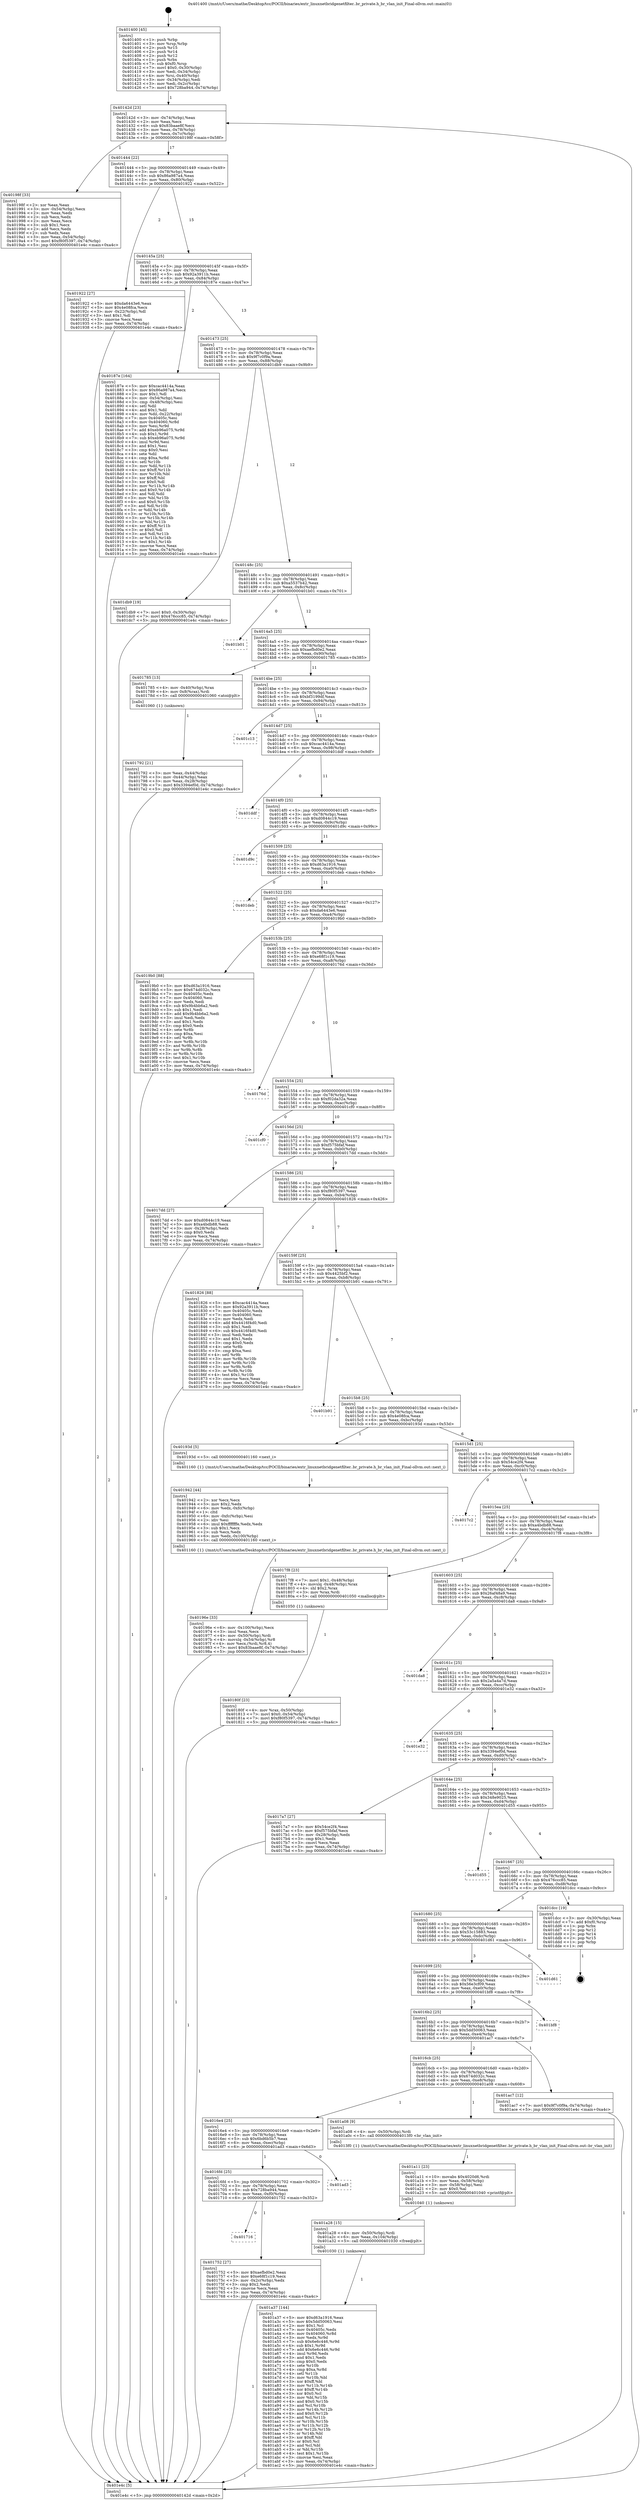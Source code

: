 digraph "0x401400" {
  label = "0x401400 (/mnt/c/Users/mathe/Desktop/tcc/POCII/binaries/extr_linuxnetbridgenetfilter..br_private.h_br_vlan_init_Final-ollvm.out::main(0))"
  labelloc = "t"
  node[shape=record]

  Entry [label="",width=0.3,height=0.3,shape=circle,fillcolor=black,style=filled]
  "0x40142d" [label="{
     0x40142d [23]\l
     | [instrs]\l
     &nbsp;&nbsp;0x40142d \<+3\>: mov -0x74(%rbp),%eax\l
     &nbsp;&nbsp;0x401430 \<+2\>: mov %eax,%ecx\l
     &nbsp;&nbsp;0x401432 \<+6\>: sub $0x83baae8f,%ecx\l
     &nbsp;&nbsp;0x401438 \<+3\>: mov %eax,-0x78(%rbp)\l
     &nbsp;&nbsp;0x40143b \<+3\>: mov %ecx,-0x7c(%rbp)\l
     &nbsp;&nbsp;0x40143e \<+6\>: je 000000000040198f \<main+0x58f\>\l
  }"]
  "0x40198f" [label="{
     0x40198f [33]\l
     | [instrs]\l
     &nbsp;&nbsp;0x40198f \<+2\>: xor %eax,%eax\l
     &nbsp;&nbsp;0x401991 \<+3\>: mov -0x54(%rbp),%ecx\l
     &nbsp;&nbsp;0x401994 \<+2\>: mov %eax,%edx\l
     &nbsp;&nbsp;0x401996 \<+2\>: sub %ecx,%edx\l
     &nbsp;&nbsp;0x401998 \<+2\>: mov %eax,%ecx\l
     &nbsp;&nbsp;0x40199a \<+3\>: sub $0x1,%ecx\l
     &nbsp;&nbsp;0x40199d \<+2\>: add %ecx,%edx\l
     &nbsp;&nbsp;0x40199f \<+2\>: sub %edx,%eax\l
     &nbsp;&nbsp;0x4019a1 \<+3\>: mov %eax,-0x54(%rbp)\l
     &nbsp;&nbsp;0x4019a4 \<+7\>: movl $0xf80f5397,-0x74(%rbp)\l
     &nbsp;&nbsp;0x4019ab \<+5\>: jmp 0000000000401e4c \<main+0xa4c\>\l
  }"]
  "0x401444" [label="{
     0x401444 [22]\l
     | [instrs]\l
     &nbsp;&nbsp;0x401444 \<+5\>: jmp 0000000000401449 \<main+0x49\>\l
     &nbsp;&nbsp;0x401449 \<+3\>: mov -0x78(%rbp),%eax\l
     &nbsp;&nbsp;0x40144c \<+5\>: sub $0x86a987a4,%eax\l
     &nbsp;&nbsp;0x401451 \<+3\>: mov %eax,-0x80(%rbp)\l
     &nbsp;&nbsp;0x401454 \<+6\>: je 0000000000401922 \<main+0x522\>\l
  }"]
  Exit [label="",width=0.3,height=0.3,shape=circle,fillcolor=black,style=filled,peripheries=2]
  "0x401922" [label="{
     0x401922 [27]\l
     | [instrs]\l
     &nbsp;&nbsp;0x401922 \<+5\>: mov $0xda6443e6,%eax\l
     &nbsp;&nbsp;0x401927 \<+5\>: mov $0x4e08fca,%ecx\l
     &nbsp;&nbsp;0x40192c \<+3\>: mov -0x22(%rbp),%dl\l
     &nbsp;&nbsp;0x40192f \<+3\>: test $0x1,%dl\l
     &nbsp;&nbsp;0x401932 \<+3\>: cmovne %ecx,%eax\l
     &nbsp;&nbsp;0x401935 \<+3\>: mov %eax,-0x74(%rbp)\l
     &nbsp;&nbsp;0x401938 \<+5\>: jmp 0000000000401e4c \<main+0xa4c\>\l
  }"]
  "0x40145a" [label="{
     0x40145a [25]\l
     | [instrs]\l
     &nbsp;&nbsp;0x40145a \<+5\>: jmp 000000000040145f \<main+0x5f\>\l
     &nbsp;&nbsp;0x40145f \<+3\>: mov -0x78(%rbp),%eax\l
     &nbsp;&nbsp;0x401462 \<+5\>: sub $0x92a3911b,%eax\l
     &nbsp;&nbsp;0x401467 \<+6\>: mov %eax,-0x84(%rbp)\l
     &nbsp;&nbsp;0x40146d \<+6\>: je 000000000040187e \<main+0x47e\>\l
  }"]
  "0x401a37" [label="{
     0x401a37 [144]\l
     | [instrs]\l
     &nbsp;&nbsp;0x401a37 \<+5\>: mov $0xd63a1916,%eax\l
     &nbsp;&nbsp;0x401a3c \<+5\>: mov $0x5dd50063,%esi\l
     &nbsp;&nbsp;0x401a41 \<+2\>: mov $0x1,%cl\l
     &nbsp;&nbsp;0x401a43 \<+7\>: mov 0x40405c,%edx\l
     &nbsp;&nbsp;0x401a4a \<+8\>: mov 0x404060,%r8d\l
     &nbsp;&nbsp;0x401a52 \<+3\>: mov %edx,%r9d\l
     &nbsp;&nbsp;0x401a55 \<+7\>: sub $0x6e6c446,%r9d\l
     &nbsp;&nbsp;0x401a5c \<+4\>: sub $0x1,%r9d\l
     &nbsp;&nbsp;0x401a60 \<+7\>: add $0x6e6c446,%r9d\l
     &nbsp;&nbsp;0x401a67 \<+4\>: imul %r9d,%edx\l
     &nbsp;&nbsp;0x401a6b \<+3\>: and $0x1,%edx\l
     &nbsp;&nbsp;0x401a6e \<+3\>: cmp $0x0,%edx\l
     &nbsp;&nbsp;0x401a71 \<+4\>: sete %r10b\l
     &nbsp;&nbsp;0x401a75 \<+4\>: cmp $0xa,%r8d\l
     &nbsp;&nbsp;0x401a79 \<+4\>: setl %r11b\l
     &nbsp;&nbsp;0x401a7d \<+3\>: mov %r10b,%bl\l
     &nbsp;&nbsp;0x401a80 \<+3\>: xor $0xff,%bl\l
     &nbsp;&nbsp;0x401a83 \<+3\>: mov %r11b,%r14b\l
     &nbsp;&nbsp;0x401a86 \<+4\>: xor $0xff,%r14b\l
     &nbsp;&nbsp;0x401a8a \<+3\>: xor $0x0,%cl\l
     &nbsp;&nbsp;0x401a8d \<+3\>: mov %bl,%r15b\l
     &nbsp;&nbsp;0x401a90 \<+4\>: and $0x0,%r15b\l
     &nbsp;&nbsp;0x401a94 \<+3\>: and %cl,%r10b\l
     &nbsp;&nbsp;0x401a97 \<+3\>: mov %r14b,%r12b\l
     &nbsp;&nbsp;0x401a9a \<+4\>: and $0x0,%r12b\l
     &nbsp;&nbsp;0x401a9e \<+3\>: and %cl,%r11b\l
     &nbsp;&nbsp;0x401aa1 \<+3\>: or %r10b,%r15b\l
     &nbsp;&nbsp;0x401aa4 \<+3\>: or %r11b,%r12b\l
     &nbsp;&nbsp;0x401aa7 \<+3\>: xor %r12b,%r15b\l
     &nbsp;&nbsp;0x401aaa \<+3\>: or %r14b,%bl\l
     &nbsp;&nbsp;0x401aad \<+3\>: xor $0xff,%bl\l
     &nbsp;&nbsp;0x401ab0 \<+3\>: or $0x0,%cl\l
     &nbsp;&nbsp;0x401ab3 \<+2\>: and %cl,%bl\l
     &nbsp;&nbsp;0x401ab5 \<+3\>: or %bl,%r15b\l
     &nbsp;&nbsp;0x401ab8 \<+4\>: test $0x1,%r15b\l
     &nbsp;&nbsp;0x401abc \<+3\>: cmovne %esi,%eax\l
     &nbsp;&nbsp;0x401abf \<+3\>: mov %eax,-0x74(%rbp)\l
     &nbsp;&nbsp;0x401ac2 \<+5\>: jmp 0000000000401e4c \<main+0xa4c\>\l
  }"]
  "0x40187e" [label="{
     0x40187e [164]\l
     | [instrs]\l
     &nbsp;&nbsp;0x40187e \<+5\>: mov $0xcac4414a,%eax\l
     &nbsp;&nbsp;0x401883 \<+5\>: mov $0x86a987a4,%ecx\l
     &nbsp;&nbsp;0x401888 \<+2\>: mov $0x1,%dl\l
     &nbsp;&nbsp;0x40188a \<+3\>: mov -0x54(%rbp),%esi\l
     &nbsp;&nbsp;0x40188d \<+3\>: cmp -0x48(%rbp),%esi\l
     &nbsp;&nbsp;0x401890 \<+4\>: setl %dil\l
     &nbsp;&nbsp;0x401894 \<+4\>: and $0x1,%dil\l
     &nbsp;&nbsp;0x401898 \<+4\>: mov %dil,-0x22(%rbp)\l
     &nbsp;&nbsp;0x40189c \<+7\>: mov 0x40405c,%esi\l
     &nbsp;&nbsp;0x4018a3 \<+8\>: mov 0x404060,%r8d\l
     &nbsp;&nbsp;0x4018ab \<+3\>: mov %esi,%r9d\l
     &nbsp;&nbsp;0x4018ae \<+7\>: add $0xeb96a075,%r9d\l
     &nbsp;&nbsp;0x4018b5 \<+4\>: sub $0x1,%r9d\l
     &nbsp;&nbsp;0x4018b9 \<+7\>: sub $0xeb96a075,%r9d\l
     &nbsp;&nbsp;0x4018c0 \<+4\>: imul %r9d,%esi\l
     &nbsp;&nbsp;0x4018c4 \<+3\>: and $0x1,%esi\l
     &nbsp;&nbsp;0x4018c7 \<+3\>: cmp $0x0,%esi\l
     &nbsp;&nbsp;0x4018ca \<+4\>: sete %dil\l
     &nbsp;&nbsp;0x4018ce \<+4\>: cmp $0xa,%r8d\l
     &nbsp;&nbsp;0x4018d2 \<+4\>: setl %r10b\l
     &nbsp;&nbsp;0x4018d6 \<+3\>: mov %dil,%r11b\l
     &nbsp;&nbsp;0x4018d9 \<+4\>: xor $0xff,%r11b\l
     &nbsp;&nbsp;0x4018dd \<+3\>: mov %r10b,%bl\l
     &nbsp;&nbsp;0x4018e0 \<+3\>: xor $0xff,%bl\l
     &nbsp;&nbsp;0x4018e3 \<+3\>: xor $0x0,%dl\l
     &nbsp;&nbsp;0x4018e6 \<+3\>: mov %r11b,%r14b\l
     &nbsp;&nbsp;0x4018e9 \<+4\>: and $0x0,%r14b\l
     &nbsp;&nbsp;0x4018ed \<+3\>: and %dl,%dil\l
     &nbsp;&nbsp;0x4018f0 \<+3\>: mov %bl,%r15b\l
     &nbsp;&nbsp;0x4018f3 \<+4\>: and $0x0,%r15b\l
     &nbsp;&nbsp;0x4018f7 \<+3\>: and %dl,%r10b\l
     &nbsp;&nbsp;0x4018fa \<+3\>: or %dil,%r14b\l
     &nbsp;&nbsp;0x4018fd \<+3\>: or %r10b,%r15b\l
     &nbsp;&nbsp;0x401900 \<+3\>: xor %r15b,%r14b\l
     &nbsp;&nbsp;0x401903 \<+3\>: or %bl,%r11b\l
     &nbsp;&nbsp;0x401906 \<+4\>: xor $0xff,%r11b\l
     &nbsp;&nbsp;0x40190a \<+3\>: or $0x0,%dl\l
     &nbsp;&nbsp;0x40190d \<+3\>: and %dl,%r11b\l
     &nbsp;&nbsp;0x401910 \<+3\>: or %r11b,%r14b\l
     &nbsp;&nbsp;0x401913 \<+4\>: test $0x1,%r14b\l
     &nbsp;&nbsp;0x401917 \<+3\>: cmovne %ecx,%eax\l
     &nbsp;&nbsp;0x40191a \<+3\>: mov %eax,-0x74(%rbp)\l
     &nbsp;&nbsp;0x40191d \<+5\>: jmp 0000000000401e4c \<main+0xa4c\>\l
  }"]
  "0x401473" [label="{
     0x401473 [25]\l
     | [instrs]\l
     &nbsp;&nbsp;0x401473 \<+5\>: jmp 0000000000401478 \<main+0x78\>\l
     &nbsp;&nbsp;0x401478 \<+3\>: mov -0x78(%rbp),%eax\l
     &nbsp;&nbsp;0x40147b \<+5\>: sub $0x9f7c0f9a,%eax\l
     &nbsp;&nbsp;0x401480 \<+6\>: mov %eax,-0x88(%rbp)\l
     &nbsp;&nbsp;0x401486 \<+6\>: je 0000000000401db9 \<main+0x9b9\>\l
  }"]
  "0x401a28" [label="{
     0x401a28 [15]\l
     | [instrs]\l
     &nbsp;&nbsp;0x401a28 \<+4\>: mov -0x50(%rbp),%rdi\l
     &nbsp;&nbsp;0x401a2c \<+6\>: mov %eax,-0x104(%rbp)\l
     &nbsp;&nbsp;0x401a32 \<+5\>: call 0000000000401030 \<free@plt\>\l
     | [calls]\l
     &nbsp;&nbsp;0x401030 \{1\} (unknown)\l
  }"]
  "0x401db9" [label="{
     0x401db9 [19]\l
     | [instrs]\l
     &nbsp;&nbsp;0x401db9 \<+7\>: movl $0x0,-0x30(%rbp)\l
     &nbsp;&nbsp;0x401dc0 \<+7\>: movl $0x476ccc85,-0x74(%rbp)\l
     &nbsp;&nbsp;0x401dc7 \<+5\>: jmp 0000000000401e4c \<main+0xa4c\>\l
  }"]
  "0x40148c" [label="{
     0x40148c [25]\l
     | [instrs]\l
     &nbsp;&nbsp;0x40148c \<+5\>: jmp 0000000000401491 \<main+0x91\>\l
     &nbsp;&nbsp;0x401491 \<+3\>: mov -0x78(%rbp),%eax\l
     &nbsp;&nbsp;0x401494 \<+5\>: sub $0xa5537b42,%eax\l
     &nbsp;&nbsp;0x401499 \<+6\>: mov %eax,-0x8c(%rbp)\l
     &nbsp;&nbsp;0x40149f \<+6\>: je 0000000000401b01 \<main+0x701\>\l
  }"]
  "0x401a11" [label="{
     0x401a11 [23]\l
     | [instrs]\l
     &nbsp;&nbsp;0x401a11 \<+10\>: movabs $0x4020d6,%rdi\l
     &nbsp;&nbsp;0x401a1b \<+3\>: mov %eax,-0x58(%rbp)\l
     &nbsp;&nbsp;0x401a1e \<+3\>: mov -0x58(%rbp),%esi\l
     &nbsp;&nbsp;0x401a21 \<+2\>: mov $0x0,%al\l
     &nbsp;&nbsp;0x401a23 \<+5\>: call 0000000000401040 \<printf@plt\>\l
     | [calls]\l
     &nbsp;&nbsp;0x401040 \{1\} (unknown)\l
  }"]
  "0x401b01" [label="{
     0x401b01\l
  }", style=dashed]
  "0x4014a5" [label="{
     0x4014a5 [25]\l
     | [instrs]\l
     &nbsp;&nbsp;0x4014a5 \<+5\>: jmp 00000000004014aa \<main+0xaa\>\l
     &nbsp;&nbsp;0x4014aa \<+3\>: mov -0x78(%rbp),%eax\l
     &nbsp;&nbsp;0x4014ad \<+5\>: sub $0xaefbd0e2,%eax\l
     &nbsp;&nbsp;0x4014b2 \<+6\>: mov %eax,-0x90(%rbp)\l
     &nbsp;&nbsp;0x4014b8 \<+6\>: je 0000000000401785 \<main+0x385\>\l
  }"]
  "0x40196e" [label="{
     0x40196e [33]\l
     | [instrs]\l
     &nbsp;&nbsp;0x40196e \<+6\>: mov -0x100(%rbp),%ecx\l
     &nbsp;&nbsp;0x401974 \<+3\>: imul %eax,%ecx\l
     &nbsp;&nbsp;0x401977 \<+4\>: mov -0x50(%rbp),%rdi\l
     &nbsp;&nbsp;0x40197b \<+4\>: movslq -0x54(%rbp),%r8\l
     &nbsp;&nbsp;0x40197f \<+4\>: mov %ecx,(%rdi,%r8,4)\l
     &nbsp;&nbsp;0x401983 \<+7\>: movl $0x83baae8f,-0x74(%rbp)\l
     &nbsp;&nbsp;0x40198a \<+5\>: jmp 0000000000401e4c \<main+0xa4c\>\l
  }"]
  "0x401785" [label="{
     0x401785 [13]\l
     | [instrs]\l
     &nbsp;&nbsp;0x401785 \<+4\>: mov -0x40(%rbp),%rax\l
     &nbsp;&nbsp;0x401789 \<+4\>: mov 0x8(%rax),%rdi\l
     &nbsp;&nbsp;0x40178d \<+5\>: call 0000000000401060 \<atoi@plt\>\l
     | [calls]\l
     &nbsp;&nbsp;0x401060 \{1\} (unknown)\l
  }"]
  "0x4014be" [label="{
     0x4014be [25]\l
     | [instrs]\l
     &nbsp;&nbsp;0x4014be \<+5\>: jmp 00000000004014c3 \<main+0xc3\>\l
     &nbsp;&nbsp;0x4014c3 \<+3\>: mov -0x78(%rbp),%eax\l
     &nbsp;&nbsp;0x4014c6 \<+5\>: sub $0xbf3199df,%eax\l
     &nbsp;&nbsp;0x4014cb \<+6\>: mov %eax,-0x94(%rbp)\l
     &nbsp;&nbsp;0x4014d1 \<+6\>: je 0000000000401c13 \<main+0x813\>\l
  }"]
  "0x401942" [label="{
     0x401942 [44]\l
     | [instrs]\l
     &nbsp;&nbsp;0x401942 \<+2\>: xor %ecx,%ecx\l
     &nbsp;&nbsp;0x401944 \<+5\>: mov $0x2,%edx\l
     &nbsp;&nbsp;0x401949 \<+6\>: mov %edx,-0xfc(%rbp)\l
     &nbsp;&nbsp;0x40194f \<+1\>: cltd\l
     &nbsp;&nbsp;0x401950 \<+6\>: mov -0xfc(%rbp),%esi\l
     &nbsp;&nbsp;0x401956 \<+2\>: idiv %esi\l
     &nbsp;&nbsp;0x401958 \<+6\>: imul $0xfffffffe,%edx,%edx\l
     &nbsp;&nbsp;0x40195e \<+3\>: sub $0x1,%ecx\l
     &nbsp;&nbsp;0x401961 \<+2\>: sub %ecx,%edx\l
     &nbsp;&nbsp;0x401963 \<+6\>: mov %edx,-0x100(%rbp)\l
     &nbsp;&nbsp;0x401969 \<+5\>: call 0000000000401160 \<next_i\>\l
     | [calls]\l
     &nbsp;&nbsp;0x401160 \{1\} (/mnt/c/Users/mathe/Desktop/tcc/POCII/binaries/extr_linuxnetbridgenetfilter..br_private.h_br_vlan_init_Final-ollvm.out::next_i)\l
  }"]
  "0x401c13" [label="{
     0x401c13\l
  }", style=dashed]
  "0x4014d7" [label="{
     0x4014d7 [25]\l
     | [instrs]\l
     &nbsp;&nbsp;0x4014d7 \<+5\>: jmp 00000000004014dc \<main+0xdc\>\l
     &nbsp;&nbsp;0x4014dc \<+3\>: mov -0x78(%rbp),%eax\l
     &nbsp;&nbsp;0x4014df \<+5\>: sub $0xcac4414a,%eax\l
     &nbsp;&nbsp;0x4014e4 \<+6\>: mov %eax,-0x98(%rbp)\l
     &nbsp;&nbsp;0x4014ea \<+6\>: je 0000000000401ddf \<main+0x9df\>\l
  }"]
  "0x40180f" [label="{
     0x40180f [23]\l
     | [instrs]\l
     &nbsp;&nbsp;0x40180f \<+4\>: mov %rax,-0x50(%rbp)\l
     &nbsp;&nbsp;0x401813 \<+7\>: movl $0x0,-0x54(%rbp)\l
     &nbsp;&nbsp;0x40181a \<+7\>: movl $0xf80f5397,-0x74(%rbp)\l
     &nbsp;&nbsp;0x401821 \<+5\>: jmp 0000000000401e4c \<main+0xa4c\>\l
  }"]
  "0x401ddf" [label="{
     0x401ddf\l
  }", style=dashed]
  "0x4014f0" [label="{
     0x4014f0 [25]\l
     | [instrs]\l
     &nbsp;&nbsp;0x4014f0 \<+5\>: jmp 00000000004014f5 \<main+0xf5\>\l
     &nbsp;&nbsp;0x4014f5 \<+3\>: mov -0x78(%rbp),%eax\l
     &nbsp;&nbsp;0x4014f8 \<+5\>: sub $0xd0844c19,%eax\l
     &nbsp;&nbsp;0x4014fd \<+6\>: mov %eax,-0x9c(%rbp)\l
     &nbsp;&nbsp;0x401503 \<+6\>: je 0000000000401d9c \<main+0x99c\>\l
  }"]
  "0x401792" [label="{
     0x401792 [21]\l
     | [instrs]\l
     &nbsp;&nbsp;0x401792 \<+3\>: mov %eax,-0x44(%rbp)\l
     &nbsp;&nbsp;0x401795 \<+3\>: mov -0x44(%rbp),%eax\l
     &nbsp;&nbsp;0x401798 \<+3\>: mov %eax,-0x28(%rbp)\l
     &nbsp;&nbsp;0x40179b \<+7\>: movl $0x3394ef0d,-0x74(%rbp)\l
     &nbsp;&nbsp;0x4017a2 \<+5\>: jmp 0000000000401e4c \<main+0xa4c\>\l
  }"]
  "0x401d9c" [label="{
     0x401d9c\l
  }", style=dashed]
  "0x401509" [label="{
     0x401509 [25]\l
     | [instrs]\l
     &nbsp;&nbsp;0x401509 \<+5\>: jmp 000000000040150e \<main+0x10e\>\l
     &nbsp;&nbsp;0x40150e \<+3\>: mov -0x78(%rbp),%eax\l
     &nbsp;&nbsp;0x401511 \<+5\>: sub $0xd63a1916,%eax\l
     &nbsp;&nbsp;0x401516 \<+6\>: mov %eax,-0xa0(%rbp)\l
     &nbsp;&nbsp;0x40151c \<+6\>: je 0000000000401deb \<main+0x9eb\>\l
  }"]
  "0x401400" [label="{
     0x401400 [45]\l
     | [instrs]\l
     &nbsp;&nbsp;0x401400 \<+1\>: push %rbp\l
     &nbsp;&nbsp;0x401401 \<+3\>: mov %rsp,%rbp\l
     &nbsp;&nbsp;0x401404 \<+2\>: push %r15\l
     &nbsp;&nbsp;0x401406 \<+2\>: push %r14\l
     &nbsp;&nbsp;0x401408 \<+2\>: push %r12\l
     &nbsp;&nbsp;0x40140a \<+1\>: push %rbx\l
     &nbsp;&nbsp;0x40140b \<+7\>: sub $0xf0,%rsp\l
     &nbsp;&nbsp;0x401412 \<+7\>: movl $0x0,-0x30(%rbp)\l
     &nbsp;&nbsp;0x401419 \<+3\>: mov %edi,-0x34(%rbp)\l
     &nbsp;&nbsp;0x40141c \<+4\>: mov %rsi,-0x40(%rbp)\l
     &nbsp;&nbsp;0x401420 \<+3\>: mov -0x34(%rbp),%edi\l
     &nbsp;&nbsp;0x401423 \<+3\>: mov %edi,-0x2c(%rbp)\l
     &nbsp;&nbsp;0x401426 \<+7\>: movl $0x728ba944,-0x74(%rbp)\l
  }"]
  "0x401deb" [label="{
     0x401deb\l
  }", style=dashed]
  "0x401522" [label="{
     0x401522 [25]\l
     | [instrs]\l
     &nbsp;&nbsp;0x401522 \<+5\>: jmp 0000000000401527 \<main+0x127\>\l
     &nbsp;&nbsp;0x401527 \<+3\>: mov -0x78(%rbp),%eax\l
     &nbsp;&nbsp;0x40152a \<+5\>: sub $0xda6443e6,%eax\l
     &nbsp;&nbsp;0x40152f \<+6\>: mov %eax,-0xa4(%rbp)\l
     &nbsp;&nbsp;0x401535 \<+6\>: je 00000000004019b0 \<main+0x5b0\>\l
  }"]
  "0x401e4c" [label="{
     0x401e4c [5]\l
     | [instrs]\l
     &nbsp;&nbsp;0x401e4c \<+5\>: jmp 000000000040142d \<main+0x2d\>\l
  }"]
  "0x4019b0" [label="{
     0x4019b0 [88]\l
     | [instrs]\l
     &nbsp;&nbsp;0x4019b0 \<+5\>: mov $0xd63a1916,%eax\l
     &nbsp;&nbsp;0x4019b5 \<+5\>: mov $0x674d032c,%ecx\l
     &nbsp;&nbsp;0x4019ba \<+7\>: mov 0x40405c,%edx\l
     &nbsp;&nbsp;0x4019c1 \<+7\>: mov 0x404060,%esi\l
     &nbsp;&nbsp;0x4019c8 \<+2\>: mov %edx,%edi\l
     &nbsp;&nbsp;0x4019ca \<+6\>: sub $0x9b4bb6a2,%edi\l
     &nbsp;&nbsp;0x4019d0 \<+3\>: sub $0x1,%edi\l
     &nbsp;&nbsp;0x4019d3 \<+6\>: add $0x9b4bb6a2,%edi\l
     &nbsp;&nbsp;0x4019d9 \<+3\>: imul %edi,%edx\l
     &nbsp;&nbsp;0x4019dc \<+3\>: and $0x1,%edx\l
     &nbsp;&nbsp;0x4019df \<+3\>: cmp $0x0,%edx\l
     &nbsp;&nbsp;0x4019e2 \<+4\>: sete %r8b\l
     &nbsp;&nbsp;0x4019e6 \<+3\>: cmp $0xa,%esi\l
     &nbsp;&nbsp;0x4019e9 \<+4\>: setl %r9b\l
     &nbsp;&nbsp;0x4019ed \<+3\>: mov %r8b,%r10b\l
     &nbsp;&nbsp;0x4019f0 \<+3\>: and %r9b,%r10b\l
     &nbsp;&nbsp;0x4019f3 \<+3\>: xor %r9b,%r8b\l
     &nbsp;&nbsp;0x4019f6 \<+3\>: or %r8b,%r10b\l
     &nbsp;&nbsp;0x4019f9 \<+4\>: test $0x1,%r10b\l
     &nbsp;&nbsp;0x4019fd \<+3\>: cmovne %ecx,%eax\l
     &nbsp;&nbsp;0x401a00 \<+3\>: mov %eax,-0x74(%rbp)\l
     &nbsp;&nbsp;0x401a03 \<+5\>: jmp 0000000000401e4c \<main+0xa4c\>\l
  }"]
  "0x40153b" [label="{
     0x40153b [25]\l
     | [instrs]\l
     &nbsp;&nbsp;0x40153b \<+5\>: jmp 0000000000401540 \<main+0x140\>\l
     &nbsp;&nbsp;0x401540 \<+3\>: mov -0x78(%rbp),%eax\l
     &nbsp;&nbsp;0x401543 \<+5\>: sub $0xe68f1c19,%eax\l
     &nbsp;&nbsp;0x401548 \<+6\>: mov %eax,-0xa8(%rbp)\l
     &nbsp;&nbsp;0x40154e \<+6\>: je 000000000040176d \<main+0x36d\>\l
  }"]
  "0x401716" [label="{
     0x401716\l
  }", style=dashed]
  "0x40176d" [label="{
     0x40176d\l
  }", style=dashed]
  "0x401554" [label="{
     0x401554 [25]\l
     | [instrs]\l
     &nbsp;&nbsp;0x401554 \<+5\>: jmp 0000000000401559 \<main+0x159\>\l
     &nbsp;&nbsp;0x401559 \<+3\>: mov -0x78(%rbp),%eax\l
     &nbsp;&nbsp;0x40155c \<+5\>: sub $0xf02da32a,%eax\l
     &nbsp;&nbsp;0x401561 \<+6\>: mov %eax,-0xac(%rbp)\l
     &nbsp;&nbsp;0x401567 \<+6\>: je 0000000000401cf0 \<main+0x8f0\>\l
  }"]
  "0x401752" [label="{
     0x401752 [27]\l
     | [instrs]\l
     &nbsp;&nbsp;0x401752 \<+5\>: mov $0xaefbd0e2,%eax\l
     &nbsp;&nbsp;0x401757 \<+5\>: mov $0xe68f1c19,%ecx\l
     &nbsp;&nbsp;0x40175c \<+3\>: mov -0x2c(%rbp),%edx\l
     &nbsp;&nbsp;0x40175f \<+3\>: cmp $0x2,%edx\l
     &nbsp;&nbsp;0x401762 \<+3\>: cmovne %ecx,%eax\l
     &nbsp;&nbsp;0x401765 \<+3\>: mov %eax,-0x74(%rbp)\l
     &nbsp;&nbsp;0x401768 \<+5\>: jmp 0000000000401e4c \<main+0xa4c\>\l
  }"]
  "0x401cf0" [label="{
     0x401cf0\l
  }", style=dashed]
  "0x40156d" [label="{
     0x40156d [25]\l
     | [instrs]\l
     &nbsp;&nbsp;0x40156d \<+5\>: jmp 0000000000401572 \<main+0x172\>\l
     &nbsp;&nbsp;0x401572 \<+3\>: mov -0x78(%rbp),%eax\l
     &nbsp;&nbsp;0x401575 \<+5\>: sub $0xf575bfaf,%eax\l
     &nbsp;&nbsp;0x40157a \<+6\>: mov %eax,-0xb0(%rbp)\l
     &nbsp;&nbsp;0x401580 \<+6\>: je 00000000004017dd \<main+0x3dd\>\l
  }"]
  "0x4016fd" [label="{
     0x4016fd [25]\l
     | [instrs]\l
     &nbsp;&nbsp;0x4016fd \<+5\>: jmp 0000000000401702 \<main+0x302\>\l
     &nbsp;&nbsp;0x401702 \<+3\>: mov -0x78(%rbp),%eax\l
     &nbsp;&nbsp;0x401705 \<+5\>: sub $0x728ba944,%eax\l
     &nbsp;&nbsp;0x40170a \<+6\>: mov %eax,-0xf0(%rbp)\l
     &nbsp;&nbsp;0x401710 \<+6\>: je 0000000000401752 \<main+0x352\>\l
  }"]
  "0x4017dd" [label="{
     0x4017dd [27]\l
     | [instrs]\l
     &nbsp;&nbsp;0x4017dd \<+5\>: mov $0xd0844c19,%eax\l
     &nbsp;&nbsp;0x4017e2 \<+5\>: mov $0xa4bdb88,%ecx\l
     &nbsp;&nbsp;0x4017e7 \<+3\>: mov -0x28(%rbp),%edx\l
     &nbsp;&nbsp;0x4017ea \<+3\>: cmp $0x0,%edx\l
     &nbsp;&nbsp;0x4017ed \<+3\>: cmove %ecx,%eax\l
     &nbsp;&nbsp;0x4017f0 \<+3\>: mov %eax,-0x74(%rbp)\l
     &nbsp;&nbsp;0x4017f3 \<+5\>: jmp 0000000000401e4c \<main+0xa4c\>\l
  }"]
  "0x401586" [label="{
     0x401586 [25]\l
     | [instrs]\l
     &nbsp;&nbsp;0x401586 \<+5\>: jmp 000000000040158b \<main+0x18b\>\l
     &nbsp;&nbsp;0x40158b \<+3\>: mov -0x78(%rbp),%eax\l
     &nbsp;&nbsp;0x40158e \<+5\>: sub $0xf80f5397,%eax\l
     &nbsp;&nbsp;0x401593 \<+6\>: mov %eax,-0xb4(%rbp)\l
     &nbsp;&nbsp;0x401599 \<+6\>: je 0000000000401826 \<main+0x426\>\l
  }"]
  "0x401ad3" [label="{
     0x401ad3\l
  }", style=dashed]
  "0x401826" [label="{
     0x401826 [88]\l
     | [instrs]\l
     &nbsp;&nbsp;0x401826 \<+5\>: mov $0xcac4414a,%eax\l
     &nbsp;&nbsp;0x40182b \<+5\>: mov $0x92a3911b,%ecx\l
     &nbsp;&nbsp;0x401830 \<+7\>: mov 0x40405c,%edx\l
     &nbsp;&nbsp;0x401837 \<+7\>: mov 0x404060,%esi\l
     &nbsp;&nbsp;0x40183e \<+2\>: mov %edx,%edi\l
     &nbsp;&nbsp;0x401840 \<+6\>: add $0x4416f4d0,%edi\l
     &nbsp;&nbsp;0x401846 \<+3\>: sub $0x1,%edi\l
     &nbsp;&nbsp;0x401849 \<+6\>: sub $0x4416f4d0,%edi\l
     &nbsp;&nbsp;0x40184f \<+3\>: imul %edi,%edx\l
     &nbsp;&nbsp;0x401852 \<+3\>: and $0x1,%edx\l
     &nbsp;&nbsp;0x401855 \<+3\>: cmp $0x0,%edx\l
     &nbsp;&nbsp;0x401858 \<+4\>: sete %r8b\l
     &nbsp;&nbsp;0x40185c \<+3\>: cmp $0xa,%esi\l
     &nbsp;&nbsp;0x40185f \<+4\>: setl %r9b\l
     &nbsp;&nbsp;0x401863 \<+3\>: mov %r8b,%r10b\l
     &nbsp;&nbsp;0x401866 \<+3\>: and %r9b,%r10b\l
     &nbsp;&nbsp;0x401869 \<+3\>: xor %r9b,%r8b\l
     &nbsp;&nbsp;0x40186c \<+3\>: or %r8b,%r10b\l
     &nbsp;&nbsp;0x40186f \<+4\>: test $0x1,%r10b\l
     &nbsp;&nbsp;0x401873 \<+3\>: cmovne %ecx,%eax\l
     &nbsp;&nbsp;0x401876 \<+3\>: mov %eax,-0x74(%rbp)\l
     &nbsp;&nbsp;0x401879 \<+5\>: jmp 0000000000401e4c \<main+0xa4c\>\l
  }"]
  "0x40159f" [label="{
     0x40159f [25]\l
     | [instrs]\l
     &nbsp;&nbsp;0x40159f \<+5\>: jmp 00000000004015a4 \<main+0x1a4\>\l
     &nbsp;&nbsp;0x4015a4 \<+3\>: mov -0x78(%rbp),%eax\l
     &nbsp;&nbsp;0x4015a7 \<+5\>: sub $0x4425bf2,%eax\l
     &nbsp;&nbsp;0x4015ac \<+6\>: mov %eax,-0xb8(%rbp)\l
     &nbsp;&nbsp;0x4015b2 \<+6\>: je 0000000000401b91 \<main+0x791\>\l
  }"]
  "0x4016e4" [label="{
     0x4016e4 [25]\l
     | [instrs]\l
     &nbsp;&nbsp;0x4016e4 \<+5\>: jmp 00000000004016e9 \<main+0x2e9\>\l
     &nbsp;&nbsp;0x4016e9 \<+3\>: mov -0x78(%rbp),%eax\l
     &nbsp;&nbsp;0x4016ec \<+5\>: sub $0x6bd6b5b7,%eax\l
     &nbsp;&nbsp;0x4016f1 \<+6\>: mov %eax,-0xec(%rbp)\l
     &nbsp;&nbsp;0x4016f7 \<+6\>: je 0000000000401ad3 \<main+0x6d3\>\l
  }"]
  "0x401b91" [label="{
     0x401b91\l
  }", style=dashed]
  "0x4015b8" [label="{
     0x4015b8 [25]\l
     | [instrs]\l
     &nbsp;&nbsp;0x4015b8 \<+5\>: jmp 00000000004015bd \<main+0x1bd\>\l
     &nbsp;&nbsp;0x4015bd \<+3\>: mov -0x78(%rbp),%eax\l
     &nbsp;&nbsp;0x4015c0 \<+5\>: sub $0x4e08fca,%eax\l
     &nbsp;&nbsp;0x4015c5 \<+6\>: mov %eax,-0xbc(%rbp)\l
     &nbsp;&nbsp;0x4015cb \<+6\>: je 000000000040193d \<main+0x53d\>\l
  }"]
  "0x401a08" [label="{
     0x401a08 [9]\l
     | [instrs]\l
     &nbsp;&nbsp;0x401a08 \<+4\>: mov -0x50(%rbp),%rdi\l
     &nbsp;&nbsp;0x401a0c \<+5\>: call 00000000004013f0 \<br_vlan_init\>\l
     | [calls]\l
     &nbsp;&nbsp;0x4013f0 \{1\} (/mnt/c/Users/mathe/Desktop/tcc/POCII/binaries/extr_linuxnetbridgenetfilter..br_private.h_br_vlan_init_Final-ollvm.out::br_vlan_init)\l
  }"]
  "0x40193d" [label="{
     0x40193d [5]\l
     | [instrs]\l
     &nbsp;&nbsp;0x40193d \<+5\>: call 0000000000401160 \<next_i\>\l
     | [calls]\l
     &nbsp;&nbsp;0x401160 \{1\} (/mnt/c/Users/mathe/Desktop/tcc/POCII/binaries/extr_linuxnetbridgenetfilter..br_private.h_br_vlan_init_Final-ollvm.out::next_i)\l
  }"]
  "0x4015d1" [label="{
     0x4015d1 [25]\l
     | [instrs]\l
     &nbsp;&nbsp;0x4015d1 \<+5\>: jmp 00000000004015d6 \<main+0x1d6\>\l
     &nbsp;&nbsp;0x4015d6 \<+3\>: mov -0x78(%rbp),%eax\l
     &nbsp;&nbsp;0x4015d9 \<+5\>: sub $0x54ce2f4,%eax\l
     &nbsp;&nbsp;0x4015de \<+6\>: mov %eax,-0xc0(%rbp)\l
     &nbsp;&nbsp;0x4015e4 \<+6\>: je 00000000004017c2 \<main+0x3c2\>\l
  }"]
  "0x4016cb" [label="{
     0x4016cb [25]\l
     | [instrs]\l
     &nbsp;&nbsp;0x4016cb \<+5\>: jmp 00000000004016d0 \<main+0x2d0\>\l
     &nbsp;&nbsp;0x4016d0 \<+3\>: mov -0x78(%rbp),%eax\l
     &nbsp;&nbsp;0x4016d3 \<+5\>: sub $0x674d032c,%eax\l
     &nbsp;&nbsp;0x4016d8 \<+6\>: mov %eax,-0xe8(%rbp)\l
     &nbsp;&nbsp;0x4016de \<+6\>: je 0000000000401a08 \<main+0x608\>\l
  }"]
  "0x4017c2" [label="{
     0x4017c2\l
  }", style=dashed]
  "0x4015ea" [label="{
     0x4015ea [25]\l
     | [instrs]\l
     &nbsp;&nbsp;0x4015ea \<+5\>: jmp 00000000004015ef \<main+0x1ef\>\l
     &nbsp;&nbsp;0x4015ef \<+3\>: mov -0x78(%rbp),%eax\l
     &nbsp;&nbsp;0x4015f2 \<+5\>: sub $0xa4bdb88,%eax\l
     &nbsp;&nbsp;0x4015f7 \<+6\>: mov %eax,-0xc4(%rbp)\l
     &nbsp;&nbsp;0x4015fd \<+6\>: je 00000000004017f8 \<main+0x3f8\>\l
  }"]
  "0x401ac7" [label="{
     0x401ac7 [12]\l
     | [instrs]\l
     &nbsp;&nbsp;0x401ac7 \<+7\>: movl $0x9f7c0f9a,-0x74(%rbp)\l
     &nbsp;&nbsp;0x401ace \<+5\>: jmp 0000000000401e4c \<main+0xa4c\>\l
  }"]
  "0x4017f8" [label="{
     0x4017f8 [23]\l
     | [instrs]\l
     &nbsp;&nbsp;0x4017f8 \<+7\>: movl $0x1,-0x48(%rbp)\l
     &nbsp;&nbsp;0x4017ff \<+4\>: movslq -0x48(%rbp),%rax\l
     &nbsp;&nbsp;0x401803 \<+4\>: shl $0x2,%rax\l
     &nbsp;&nbsp;0x401807 \<+3\>: mov %rax,%rdi\l
     &nbsp;&nbsp;0x40180a \<+5\>: call 0000000000401050 \<malloc@plt\>\l
     | [calls]\l
     &nbsp;&nbsp;0x401050 \{1\} (unknown)\l
  }"]
  "0x401603" [label="{
     0x401603 [25]\l
     | [instrs]\l
     &nbsp;&nbsp;0x401603 \<+5\>: jmp 0000000000401608 \<main+0x208\>\l
     &nbsp;&nbsp;0x401608 \<+3\>: mov -0x78(%rbp),%eax\l
     &nbsp;&nbsp;0x40160b \<+5\>: sub $0x26af48a9,%eax\l
     &nbsp;&nbsp;0x401610 \<+6\>: mov %eax,-0xc8(%rbp)\l
     &nbsp;&nbsp;0x401616 \<+6\>: je 0000000000401da8 \<main+0x9a8\>\l
  }"]
  "0x4016b2" [label="{
     0x4016b2 [25]\l
     | [instrs]\l
     &nbsp;&nbsp;0x4016b2 \<+5\>: jmp 00000000004016b7 \<main+0x2b7\>\l
     &nbsp;&nbsp;0x4016b7 \<+3\>: mov -0x78(%rbp),%eax\l
     &nbsp;&nbsp;0x4016ba \<+5\>: sub $0x5dd50063,%eax\l
     &nbsp;&nbsp;0x4016bf \<+6\>: mov %eax,-0xe4(%rbp)\l
     &nbsp;&nbsp;0x4016c5 \<+6\>: je 0000000000401ac7 \<main+0x6c7\>\l
  }"]
  "0x401da8" [label="{
     0x401da8\l
  }", style=dashed]
  "0x40161c" [label="{
     0x40161c [25]\l
     | [instrs]\l
     &nbsp;&nbsp;0x40161c \<+5\>: jmp 0000000000401621 \<main+0x221\>\l
     &nbsp;&nbsp;0x401621 \<+3\>: mov -0x78(%rbp),%eax\l
     &nbsp;&nbsp;0x401624 \<+5\>: sub $0x2a5a4a7d,%eax\l
     &nbsp;&nbsp;0x401629 \<+6\>: mov %eax,-0xcc(%rbp)\l
     &nbsp;&nbsp;0x40162f \<+6\>: je 0000000000401e32 \<main+0xa32\>\l
  }"]
  "0x401bf8" [label="{
     0x401bf8\l
  }", style=dashed]
  "0x401e32" [label="{
     0x401e32\l
  }", style=dashed]
  "0x401635" [label="{
     0x401635 [25]\l
     | [instrs]\l
     &nbsp;&nbsp;0x401635 \<+5\>: jmp 000000000040163a \<main+0x23a\>\l
     &nbsp;&nbsp;0x40163a \<+3\>: mov -0x78(%rbp),%eax\l
     &nbsp;&nbsp;0x40163d \<+5\>: sub $0x3394ef0d,%eax\l
     &nbsp;&nbsp;0x401642 \<+6\>: mov %eax,-0xd0(%rbp)\l
     &nbsp;&nbsp;0x401648 \<+6\>: je 00000000004017a7 \<main+0x3a7\>\l
  }"]
  "0x401699" [label="{
     0x401699 [25]\l
     | [instrs]\l
     &nbsp;&nbsp;0x401699 \<+5\>: jmp 000000000040169e \<main+0x29e\>\l
     &nbsp;&nbsp;0x40169e \<+3\>: mov -0x78(%rbp),%eax\l
     &nbsp;&nbsp;0x4016a1 \<+5\>: sub $0x56e3cf09,%eax\l
     &nbsp;&nbsp;0x4016a6 \<+6\>: mov %eax,-0xe0(%rbp)\l
     &nbsp;&nbsp;0x4016ac \<+6\>: je 0000000000401bf8 \<main+0x7f8\>\l
  }"]
  "0x4017a7" [label="{
     0x4017a7 [27]\l
     | [instrs]\l
     &nbsp;&nbsp;0x4017a7 \<+5\>: mov $0x54ce2f4,%eax\l
     &nbsp;&nbsp;0x4017ac \<+5\>: mov $0xf575bfaf,%ecx\l
     &nbsp;&nbsp;0x4017b1 \<+3\>: mov -0x28(%rbp),%edx\l
     &nbsp;&nbsp;0x4017b4 \<+3\>: cmp $0x1,%edx\l
     &nbsp;&nbsp;0x4017b7 \<+3\>: cmovl %ecx,%eax\l
     &nbsp;&nbsp;0x4017ba \<+3\>: mov %eax,-0x74(%rbp)\l
     &nbsp;&nbsp;0x4017bd \<+5\>: jmp 0000000000401e4c \<main+0xa4c\>\l
  }"]
  "0x40164e" [label="{
     0x40164e [25]\l
     | [instrs]\l
     &nbsp;&nbsp;0x40164e \<+5\>: jmp 0000000000401653 \<main+0x253\>\l
     &nbsp;&nbsp;0x401653 \<+3\>: mov -0x78(%rbp),%eax\l
     &nbsp;&nbsp;0x401656 \<+5\>: sub $0x348e9025,%eax\l
     &nbsp;&nbsp;0x40165b \<+6\>: mov %eax,-0xd4(%rbp)\l
     &nbsp;&nbsp;0x401661 \<+6\>: je 0000000000401d55 \<main+0x955\>\l
  }"]
  "0x401d61" [label="{
     0x401d61\l
  }", style=dashed]
  "0x401d55" [label="{
     0x401d55\l
  }", style=dashed]
  "0x401667" [label="{
     0x401667 [25]\l
     | [instrs]\l
     &nbsp;&nbsp;0x401667 \<+5\>: jmp 000000000040166c \<main+0x26c\>\l
     &nbsp;&nbsp;0x40166c \<+3\>: mov -0x78(%rbp),%eax\l
     &nbsp;&nbsp;0x40166f \<+5\>: sub $0x476ccc85,%eax\l
     &nbsp;&nbsp;0x401674 \<+6\>: mov %eax,-0xd8(%rbp)\l
     &nbsp;&nbsp;0x40167a \<+6\>: je 0000000000401dcc \<main+0x9cc\>\l
  }"]
  "0x401680" [label="{
     0x401680 [25]\l
     | [instrs]\l
     &nbsp;&nbsp;0x401680 \<+5\>: jmp 0000000000401685 \<main+0x285\>\l
     &nbsp;&nbsp;0x401685 \<+3\>: mov -0x78(%rbp),%eax\l
     &nbsp;&nbsp;0x401688 \<+5\>: sub $0x53c15883,%eax\l
     &nbsp;&nbsp;0x40168d \<+6\>: mov %eax,-0xdc(%rbp)\l
     &nbsp;&nbsp;0x401693 \<+6\>: je 0000000000401d61 \<main+0x961\>\l
  }"]
  "0x401dcc" [label="{
     0x401dcc [19]\l
     | [instrs]\l
     &nbsp;&nbsp;0x401dcc \<+3\>: mov -0x30(%rbp),%eax\l
     &nbsp;&nbsp;0x401dcf \<+7\>: add $0xf0,%rsp\l
     &nbsp;&nbsp;0x401dd6 \<+1\>: pop %rbx\l
     &nbsp;&nbsp;0x401dd7 \<+2\>: pop %r12\l
     &nbsp;&nbsp;0x401dd9 \<+2\>: pop %r14\l
     &nbsp;&nbsp;0x401ddb \<+2\>: pop %r15\l
     &nbsp;&nbsp;0x401ddd \<+1\>: pop %rbp\l
     &nbsp;&nbsp;0x401dde \<+1\>: ret\l
  }"]
  Entry -> "0x401400" [label=" 1"]
  "0x40142d" -> "0x40198f" [label=" 1"]
  "0x40142d" -> "0x401444" [label=" 17"]
  "0x401dcc" -> Exit [label=" 1"]
  "0x401444" -> "0x401922" [label=" 2"]
  "0x401444" -> "0x40145a" [label=" 15"]
  "0x401db9" -> "0x401e4c" [label=" 1"]
  "0x40145a" -> "0x40187e" [label=" 2"]
  "0x40145a" -> "0x401473" [label=" 13"]
  "0x401ac7" -> "0x401e4c" [label=" 1"]
  "0x401473" -> "0x401db9" [label=" 1"]
  "0x401473" -> "0x40148c" [label=" 12"]
  "0x401a37" -> "0x401e4c" [label=" 1"]
  "0x40148c" -> "0x401b01" [label=" 0"]
  "0x40148c" -> "0x4014a5" [label=" 12"]
  "0x401a28" -> "0x401a37" [label=" 1"]
  "0x4014a5" -> "0x401785" [label=" 1"]
  "0x4014a5" -> "0x4014be" [label=" 11"]
  "0x401a11" -> "0x401a28" [label=" 1"]
  "0x4014be" -> "0x401c13" [label=" 0"]
  "0x4014be" -> "0x4014d7" [label=" 11"]
  "0x401a08" -> "0x401a11" [label=" 1"]
  "0x4014d7" -> "0x401ddf" [label=" 0"]
  "0x4014d7" -> "0x4014f0" [label=" 11"]
  "0x4019b0" -> "0x401e4c" [label=" 1"]
  "0x4014f0" -> "0x401d9c" [label=" 0"]
  "0x4014f0" -> "0x401509" [label=" 11"]
  "0x40198f" -> "0x401e4c" [label=" 1"]
  "0x401509" -> "0x401deb" [label=" 0"]
  "0x401509" -> "0x401522" [label=" 11"]
  "0x40196e" -> "0x401e4c" [label=" 1"]
  "0x401522" -> "0x4019b0" [label=" 1"]
  "0x401522" -> "0x40153b" [label=" 10"]
  "0x401942" -> "0x40196e" [label=" 1"]
  "0x40153b" -> "0x40176d" [label=" 0"]
  "0x40153b" -> "0x401554" [label=" 10"]
  "0x40193d" -> "0x401942" [label=" 1"]
  "0x401554" -> "0x401cf0" [label=" 0"]
  "0x401554" -> "0x40156d" [label=" 10"]
  "0x401922" -> "0x401e4c" [label=" 2"]
  "0x40156d" -> "0x4017dd" [label=" 1"]
  "0x40156d" -> "0x401586" [label=" 9"]
  "0x401826" -> "0x401e4c" [label=" 2"]
  "0x401586" -> "0x401826" [label=" 2"]
  "0x401586" -> "0x40159f" [label=" 7"]
  "0x40180f" -> "0x401e4c" [label=" 1"]
  "0x40159f" -> "0x401b91" [label=" 0"]
  "0x40159f" -> "0x4015b8" [label=" 7"]
  "0x4017dd" -> "0x401e4c" [label=" 1"]
  "0x4015b8" -> "0x40193d" [label=" 1"]
  "0x4015b8" -> "0x4015d1" [label=" 6"]
  "0x4017a7" -> "0x401e4c" [label=" 1"]
  "0x4015d1" -> "0x4017c2" [label=" 0"]
  "0x4015d1" -> "0x4015ea" [label=" 6"]
  "0x401785" -> "0x401792" [label=" 1"]
  "0x4015ea" -> "0x4017f8" [label=" 1"]
  "0x4015ea" -> "0x401603" [label=" 5"]
  "0x401e4c" -> "0x40142d" [label=" 17"]
  "0x401603" -> "0x401da8" [label=" 0"]
  "0x401603" -> "0x40161c" [label=" 5"]
  "0x401752" -> "0x401e4c" [label=" 1"]
  "0x40161c" -> "0x401e32" [label=" 0"]
  "0x40161c" -> "0x401635" [label=" 5"]
  "0x4016fd" -> "0x401716" [label=" 0"]
  "0x401635" -> "0x4017a7" [label=" 1"]
  "0x401635" -> "0x40164e" [label=" 4"]
  "0x40187e" -> "0x401e4c" [label=" 2"]
  "0x40164e" -> "0x401d55" [label=" 0"]
  "0x40164e" -> "0x401667" [label=" 4"]
  "0x4016e4" -> "0x4016fd" [label=" 1"]
  "0x401667" -> "0x401dcc" [label=" 1"]
  "0x401667" -> "0x401680" [label=" 3"]
  "0x4016e4" -> "0x401ad3" [label=" 0"]
  "0x401680" -> "0x401d61" [label=" 0"]
  "0x401680" -> "0x401699" [label=" 3"]
  "0x4016fd" -> "0x401752" [label=" 1"]
  "0x401699" -> "0x401bf8" [label=" 0"]
  "0x401699" -> "0x4016b2" [label=" 3"]
  "0x401400" -> "0x40142d" [label=" 1"]
  "0x4016b2" -> "0x401ac7" [label=" 1"]
  "0x4016b2" -> "0x4016cb" [label=" 2"]
  "0x401792" -> "0x401e4c" [label=" 1"]
  "0x4016cb" -> "0x401a08" [label=" 1"]
  "0x4016cb" -> "0x4016e4" [label=" 1"]
  "0x4017f8" -> "0x40180f" [label=" 1"]
}
